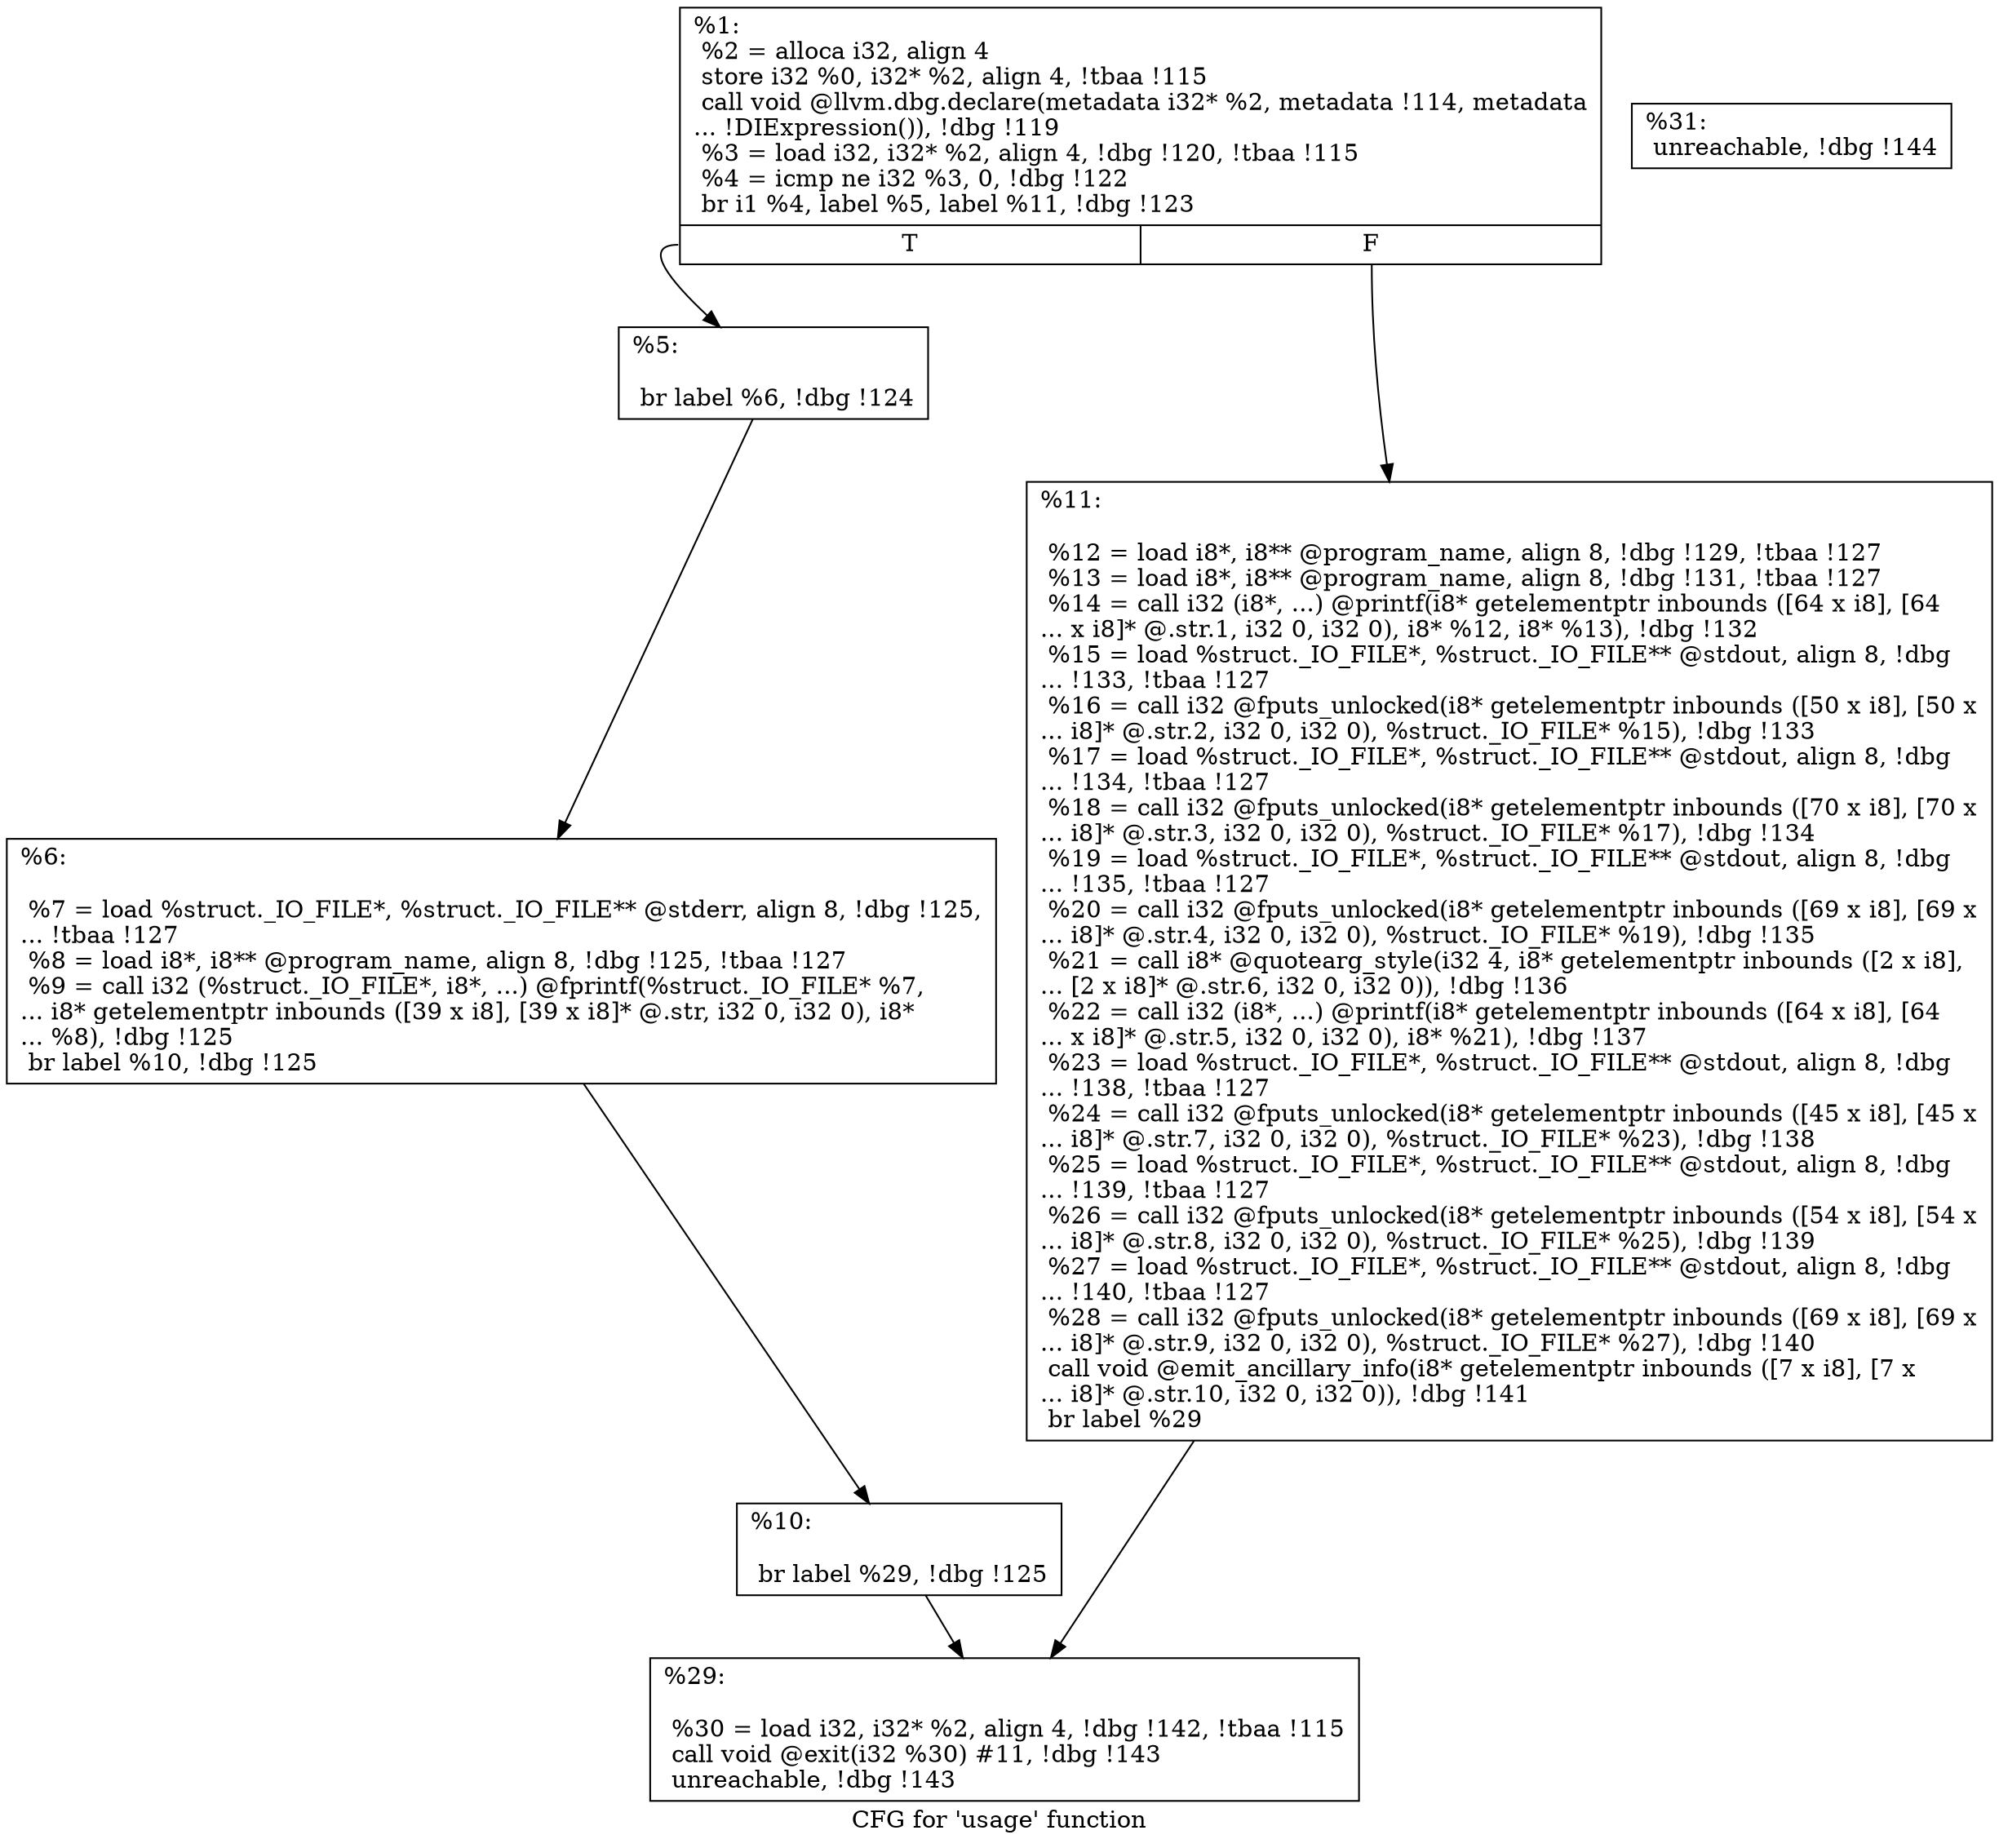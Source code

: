 digraph "CFG for 'usage' function" {
	label="CFG for 'usage' function";

	Node0x2272640 [shape=record,label="{%1:\l  %2 = alloca i32, align 4\l  store i32 %0, i32* %2, align 4, !tbaa !115\l  call void @llvm.dbg.declare(metadata i32* %2, metadata !114, metadata\l... !DIExpression()), !dbg !119\l  %3 = load i32, i32* %2, align 4, !dbg !120, !tbaa !115\l  %4 = icmp ne i32 %3, 0, !dbg !122\l  br i1 %4, label %5, label %11, !dbg !123\l|{<s0>T|<s1>F}}"];
	Node0x2272640:s0 -> Node0x2281220;
	Node0x2272640:s1 -> Node0x2281310;
	Node0x2281220 [shape=record,label="{%5:\l\l  br label %6, !dbg !124\l}"];
	Node0x2281220 -> Node0x2281270;
	Node0x2281270 [shape=record,label="{%6:\l\l  %7 = load %struct._IO_FILE*, %struct._IO_FILE** @stderr, align 8, !dbg !125,\l... !tbaa !127\l  %8 = load i8*, i8** @program_name, align 8, !dbg !125, !tbaa !127\l  %9 = call i32 (%struct._IO_FILE*, i8*, ...) @fprintf(%struct._IO_FILE* %7,\l... i8* getelementptr inbounds ([39 x i8], [39 x i8]* @.str, i32 0, i32 0), i8*\l... %8), !dbg !125\l  br label %10, !dbg !125\l}"];
	Node0x2281270 -> Node0x22812c0;
	Node0x22812c0 [shape=record,label="{%10:\l\l  br label %29, !dbg !125\l}"];
	Node0x22812c0 -> Node0x2281360;
	Node0x2281310 [shape=record,label="{%11:\l\l  %12 = load i8*, i8** @program_name, align 8, !dbg !129, !tbaa !127\l  %13 = load i8*, i8** @program_name, align 8, !dbg !131, !tbaa !127\l  %14 = call i32 (i8*, ...) @printf(i8* getelementptr inbounds ([64 x i8], [64\l... x i8]* @.str.1, i32 0, i32 0), i8* %12, i8* %13), !dbg !132\l  %15 = load %struct._IO_FILE*, %struct._IO_FILE** @stdout, align 8, !dbg\l... !133, !tbaa !127\l  %16 = call i32 @fputs_unlocked(i8* getelementptr inbounds ([50 x i8], [50 x\l... i8]* @.str.2, i32 0, i32 0), %struct._IO_FILE* %15), !dbg !133\l  %17 = load %struct._IO_FILE*, %struct._IO_FILE** @stdout, align 8, !dbg\l... !134, !tbaa !127\l  %18 = call i32 @fputs_unlocked(i8* getelementptr inbounds ([70 x i8], [70 x\l... i8]* @.str.3, i32 0, i32 0), %struct._IO_FILE* %17), !dbg !134\l  %19 = load %struct._IO_FILE*, %struct._IO_FILE** @stdout, align 8, !dbg\l... !135, !tbaa !127\l  %20 = call i32 @fputs_unlocked(i8* getelementptr inbounds ([69 x i8], [69 x\l... i8]* @.str.4, i32 0, i32 0), %struct._IO_FILE* %19), !dbg !135\l  %21 = call i8* @quotearg_style(i32 4, i8* getelementptr inbounds ([2 x i8],\l... [2 x i8]* @.str.6, i32 0, i32 0)), !dbg !136\l  %22 = call i32 (i8*, ...) @printf(i8* getelementptr inbounds ([64 x i8], [64\l... x i8]* @.str.5, i32 0, i32 0), i8* %21), !dbg !137\l  %23 = load %struct._IO_FILE*, %struct._IO_FILE** @stdout, align 8, !dbg\l... !138, !tbaa !127\l  %24 = call i32 @fputs_unlocked(i8* getelementptr inbounds ([45 x i8], [45 x\l... i8]* @.str.7, i32 0, i32 0), %struct._IO_FILE* %23), !dbg !138\l  %25 = load %struct._IO_FILE*, %struct._IO_FILE** @stdout, align 8, !dbg\l... !139, !tbaa !127\l  %26 = call i32 @fputs_unlocked(i8* getelementptr inbounds ([54 x i8], [54 x\l... i8]* @.str.8, i32 0, i32 0), %struct._IO_FILE* %25), !dbg !139\l  %27 = load %struct._IO_FILE*, %struct._IO_FILE** @stdout, align 8, !dbg\l... !140, !tbaa !127\l  %28 = call i32 @fputs_unlocked(i8* getelementptr inbounds ([69 x i8], [69 x\l... i8]* @.str.9, i32 0, i32 0), %struct._IO_FILE* %27), !dbg !140\l  call void @emit_ancillary_info(i8* getelementptr inbounds ([7 x i8], [7 x\l... i8]* @.str.10, i32 0, i32 0)), !dbg !141\l  br label %29\l}"];
	Node0x2281310 -> Node0x2281360;
	Node0x2281360 [shape=record,label="{%29:\l\l  %30 = load i32, i32* %2, align 4, !dbg !142, !tbaa !115\l  call void @exit(i32 %30) #11, !dbg !143\l  unreachable, !dbg !143\l}"];
	Node0x22813b0 [shape=record,label="{%31:                                                  \l  unreachable, !dbg !144\l}"];
}
